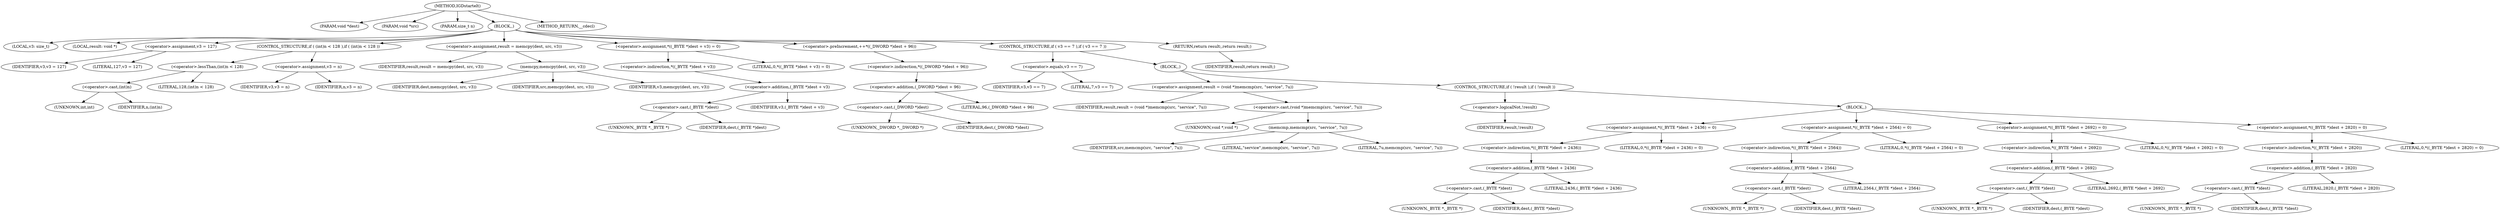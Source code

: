 digraph IGDstartelt {  
"1000103" [label = "(METHOD,IGDstartelt)" ]
"1000104" [label = "(PARAM,void *dest)" ]
"1000105" [label = "(PARAM,void *src)" ]
"1000106" [label = "(PARAM,size_t n)" ]
"1000107" [label = "(BLOCK,,)" ]
"1000108" [label = "(LOCAL,v3: size_t)" ]
"1000109" [label = "(LOCAL,result: void *)" ]
"1000110" [label = "(<operator>.assignment,v3 = 127)" ]
"1000111" [label = "(IDENTIFIER,v3,v3 = 127)" ]
"1000112" [label = "(LITERAL,127,v3 = 127)" ]
"1000113" [label = "(CONTROL_STRUCTURE,if ( (int)n < 128 ),if ( (int)n < 128 ))" ]
"1000114" [label = "(<operator>.lessThan,(int)n < 128)" ]
"1000115" [label = "(<operator>.cast,(int)n)" ]
"1000116" [label = "(UNKNOWN,int,int)" ]
"1000117" [label = "(IDENTIFIER,n,(int)n)" ]
"1000118" [label = "(LITERAL,128,(int)n < 128)" ]
"1000119" [label = "(<operator>.assignment,v3 = n)" ]
"1000120" [label = "(IDENTIFIER,v3,v3 = n)" ]
"1000121" [label = "(IDENTIFIER,n,v3 = n)" ]
"1000122" [label = "(<operator>.assignment,result = memcpy(dest, src, v3))" ]
"1000123" [label = "(IDENTIFIER,result,result = memcpy(dest, src, v3))" ]
"1000124" [label = "(memcpy,memcpy(dest, src, v3))" ]
"1000125" [label = "(IDENTIFIER,dest,memcpy(dest, src, v3))" ]
"1000126" [label = "(IDENTIFIER,src,memcpy(dest, src, v3))" ]
"1000127" [label = "(IDENTIFIER,v3,memcpy(dest, src, v3))" ]
"1000128" [label = "(<operator>.assignment,*((_BYTE *)dest + v3) = 0)" ]
"1000129" [label = "(<operator>.indirection,*((_BYTE *)dest + v3))" ]
"1000130" [label = "(<operator>.addition,(_BYTE *)dest + v3)" ]
"1000131" [label = "(<operator>.cast,(_BYTE *)dest)" ]
"1000132" [label = "(UNKNOWN,_BYTE *,_BYTE *)" ]
"1000133" [label = "(IDENTIFIER,dest,(_BYTE *)dest)" ]
"1000134" [label = "(IDENTIFIER,v3,(_BYTE *)dest + v3)" ]
"1000135" [label = "(LITERAL,0,*((_BYTE *)dest + v3) = 0)" ]
"1000136" [label = "(<operator>.preIncrement,++*((_DWORD *)dest + 96))" ]
"1000137" [label = "(<operator>.indirection,*((_DWORD *)dest + 96))" ]
"1000138" [label = "(<operator>.addition,(_DWORD *)dest + 96)" ]
"1000139" [label = "(<operator>.cast,(_DWORD *)dest)" ]
"1000140" [label = "(UNKNOWN,_DWORD *,_DWORD *)" ]
"1000141" [label = "(IDENTIFIER,dest,(_DWORD *)dest)" ]
"1000142" [label = "(LITERAL,96,(_DWORD *)dest + 96)" ]
"1000143" [label = "(CONTROL_STRUCTURE,if ( v3 == 7 ),if ( v3 == 7 ))" ]
"1000144" [label = "(<operator>.equals,v3 == 7)" ]
"1000145" [label = "(IDENTIFIER,v3,v3 == 7)" ]
"1000146" [label = "(LITERAL,7,v3 == 7)" ]
"1000147" [label = "(BLOCK,,)" ]
"1000148" [label = "(<operator>.assignment,result = (void *)memcmp(src, \"service\", 7u))" ]
"1000149" [label = "(IDENTIFIER,result,result = (void *)memcmp(src, \"service\", 7u))" ]
"1000150" [label = "(<operator>.cast,(void *)memcmp(src, \"service\", 7u))" ]
"1000151" [label = "(UNKNOWN,void *,void *)" ]
"1000152" [label = "(memcmp,memcmp(src, \"service\", 7u))" ]
"1000153" [label = "(IDENTIFIER,src,memcmp(src, \"service\", 7u))" ]
"1000154" [label = "(LITERAL,\"service\",memcmp(src, \"service\", 7u))" ]
"1000155" [label = "(LITERAL,7u,memcmp(src, \"service\", 7u))" ]
"1000156" [label = "(CONTROL_STRUCTURE,if ( !result ),if ( !result ))" ]
"1000157" [label = "(<operator>.logicalNot,!result)" ]
"1000158" [label = "(IDENTIFIER,result,!result)" ]
"1000159" [label = "(BLOCK,,)" ]
"1000160" [label = "(<operator>.assignment,*((_BYTE *)dest + 2436) = 0)" ]
"1000161" [label = "(<operator>.indirection,*((_BYTE *)dest + 2436))" ]
"1000162" [label = "(<operator>.addition,(_BYTE *)dest + 2436)" ]
"1000163" [label = "(<operator>.cast,(_BYTE *)dest)" ]
"1000164" [label = "(UNKNOWN,_BYTE *,_BYTE *)" ]
"1000165" [label = "(IDENTIFIER,dest,(_BYTE *)dest)" ]
"1000166" [label = "(LITERAL,2436,(_BYTE *)dest + 2436)" ]
"1000167" [label = "(LITERAL,0,*((_BYTE *)dest + 2436) = 0)" ]
"1000168" [label = "(<operator>.assignment,*((_BYTE *)dest + 2564) = 0)" ]
"1000169" [label = "(<operator>.indirection,*((_BYTE *)dest + 2564))" ]
"1000170" [label = "(<operator>.addition,(_BYTE *)dest + 2564)" ]
"1000171" [label = "(<operator>.cast,(_BYTE *)dest)" ]
"1000172" [label = "(UNKNOWN,_BYTE *,_BYTE *)" ]
"1000173" [label = "(IDENTIFIER,dest,(_BYTE *)dest)" ]
"1000174" [label = "(LITERAL,2564,(_BYTE *)dest + 2564)" ]
"1000175" [label = "(LITERAL,0,*((_BYTE *)dest + 2564) = 0)" ]
"1000176" [label = "(<operator>.assignment,*((_BYTE *)dest + 2692) = 0)" ]
"1000177" [label = "(<operator>.indirection,*((_BYTE *)dest + 2692))" ]
"1000178" [label = "(<operator>.addition,(_BYTE *)dest + 2692)" ]
"1000179" [label = "(<operator>.cast,(_BYTE *)dest)" ]
"1000180" [label = "(UNKNOWN,_BYTE *,_BYTE *)" ]
"1000181" [label = "(IDENTIFIER,dest,(_BYTE *)dest)" ]
"1000182" [label = "(LITERAL,2692,(_BYTE *)dest + 2692)" ]
"1000183" [label = "(LITERAL,0,*((_BYTE *)dest + 2692) = 0)" ]
"1000184" [label = "(<operator>.assignment,*((_BYTE *)dest + 2820) = 0)" ]
"1000185" [label = "(<operator>.indirection,*((_BYTE *)dest + 2820))" ]
"1000186" [label = "(<operator>.addition,(_BYTE *)dest + 2820)" ]
"1000187" [label = "(<operator>.cast,(_BYTE *)dest)" ]
"1000188" [label = "(UNKNOWN,_BYTE *,_BYTE *)" ]
"1000189" [label = "(IDENTIFIER,dest,(_BYTE *)dest)" ]
"1000190" [label = "(LITERAL,2820,(_BYTE *)dest + 2820)" ]
"1000191" [label = "(LITERAL,0,*((_BYTE *)dest + 2820) = 0)" ]
"1000192" [label = "(RETURN,return result;,return result;)" ]
"1000193" [label = "(IDENTIFIER,result,return result;)" ]
"1000194" [label = "(METHOD_RETURN,__cdecl)" ]
  "1000103" -> "1000104" 
  "1000103" -> "1000105" 
  "1000103" -> "1000106" 
  "1000103" -> "1000107" 
  "1000103" -> "1000194" 
  "1000107" -> "1000108" 
  "1000107" -> "1000109" 
  "1000107" -> "1000110" 
  "1000107" -> "1000113" 
  "1000107" -> "1000122" 
  "1000107" -> "1000128" 
  "1000107" -> "1000136" 
  "1000107" -> "1000143" 
  "1000107" -> "1000192" 
  "1000110" -> "1000111" 
  "1000110" -> "1000112" 
  "1000113" -> "1000114" 
  "1000113" -> "1000119" 
  "1000114" -> "1000115" 
  "1000114" -> "1000118" 
  "1000115" -> "1000116" 
  "1000115" -> "1000117" 
  "1000119" -> "1000120" 
  "1000119" -> "1000121" 
  "1000122" -> "1000123" 
  "1000122" -> "1000124" 
  "1000124" -> "1000125" 
  "1000124" -> "1000126" 
  "1000124" -> "1000127" 
  "1000128" -> "1000129" 
  "1000128" -> "1000135" 
  "1000129" -> "1000130" 
  "1000130" -> "1000131" 
  "1000130" -> "1000134" 
  "1000131" -> "1000132" 
  "1000131" -> "1000133" 
  "1000136" -> "1000137" 
  "1000137" -> "1000138" 
  "1000138" -> "1000139" 
  "1000138" -> "1000142" 
  "1000139" -> "1000140" 
  "1000139" -> "1000141" 
  "1000143" -> "1000144" 
  "1000143" -> "1000147" 
  "1000144" -> "1000145" 
  "1000144" -> "1000146" 
  "1000147" -> "1000148" 
  "1000147" -> "1000156" 
  "1000148" -> "1000149" 
  "1000148" -> "1000150" 
  "1000150" -> "1000151" 
  "1000150" -> "1000152" 
  "1000152" -> "1000153" 
  "1000152" -> "1000154" 
  "1000152" -> "1000155" 
  "1000156" -> "1000157" 
  "1000156" -> "1000159" 
  "1000157" -> "1000158" 
  "1000159" -> "1000160" 
  "1000159" -> "1000168" 
  "1000159" -> "1000176" 
  "1000159" -> "1000184" 
  "1000160" -> "1000161" 
  "1000160" -> "1000167" 
  "1000161" -> "1000162" 
  "1000162" -> "1000163" 
  "1000162" -> "1000166" 
  "1000163" -> "1000164" 
  "1000163" -> "1000165" 
  "1000168" -> "1000169" 
  "1000168" -> "1000175" 
  "1000169" -> "1000170" 
  "1000170" -> "1000171" 
  "1000170" -> "1000174" 
  "1000171" -> "1000172" 
  "1000171" -> "1000173" 
  "1000176" -> "1000177" 
  "1000176" -> "1000183" 
  "1000177" -> "1000178" 
  "1000178" -> "1000179" 
  "1000178" -> "1000182" 
  "1000179" -> "1000180" 
  "1000179" -> "1000181" 
  "1000184" -> "1000185" 
  "1000184" -> "1000191" 
  "1000185" -> "1000186" 
  "1000186" -> "1000187" 
  "1000186" -> "1000190" 
  "1000187" -> "1000188" 
  "1000187" -> "1000189" 
  "1000192" -> "1000193" 
}

